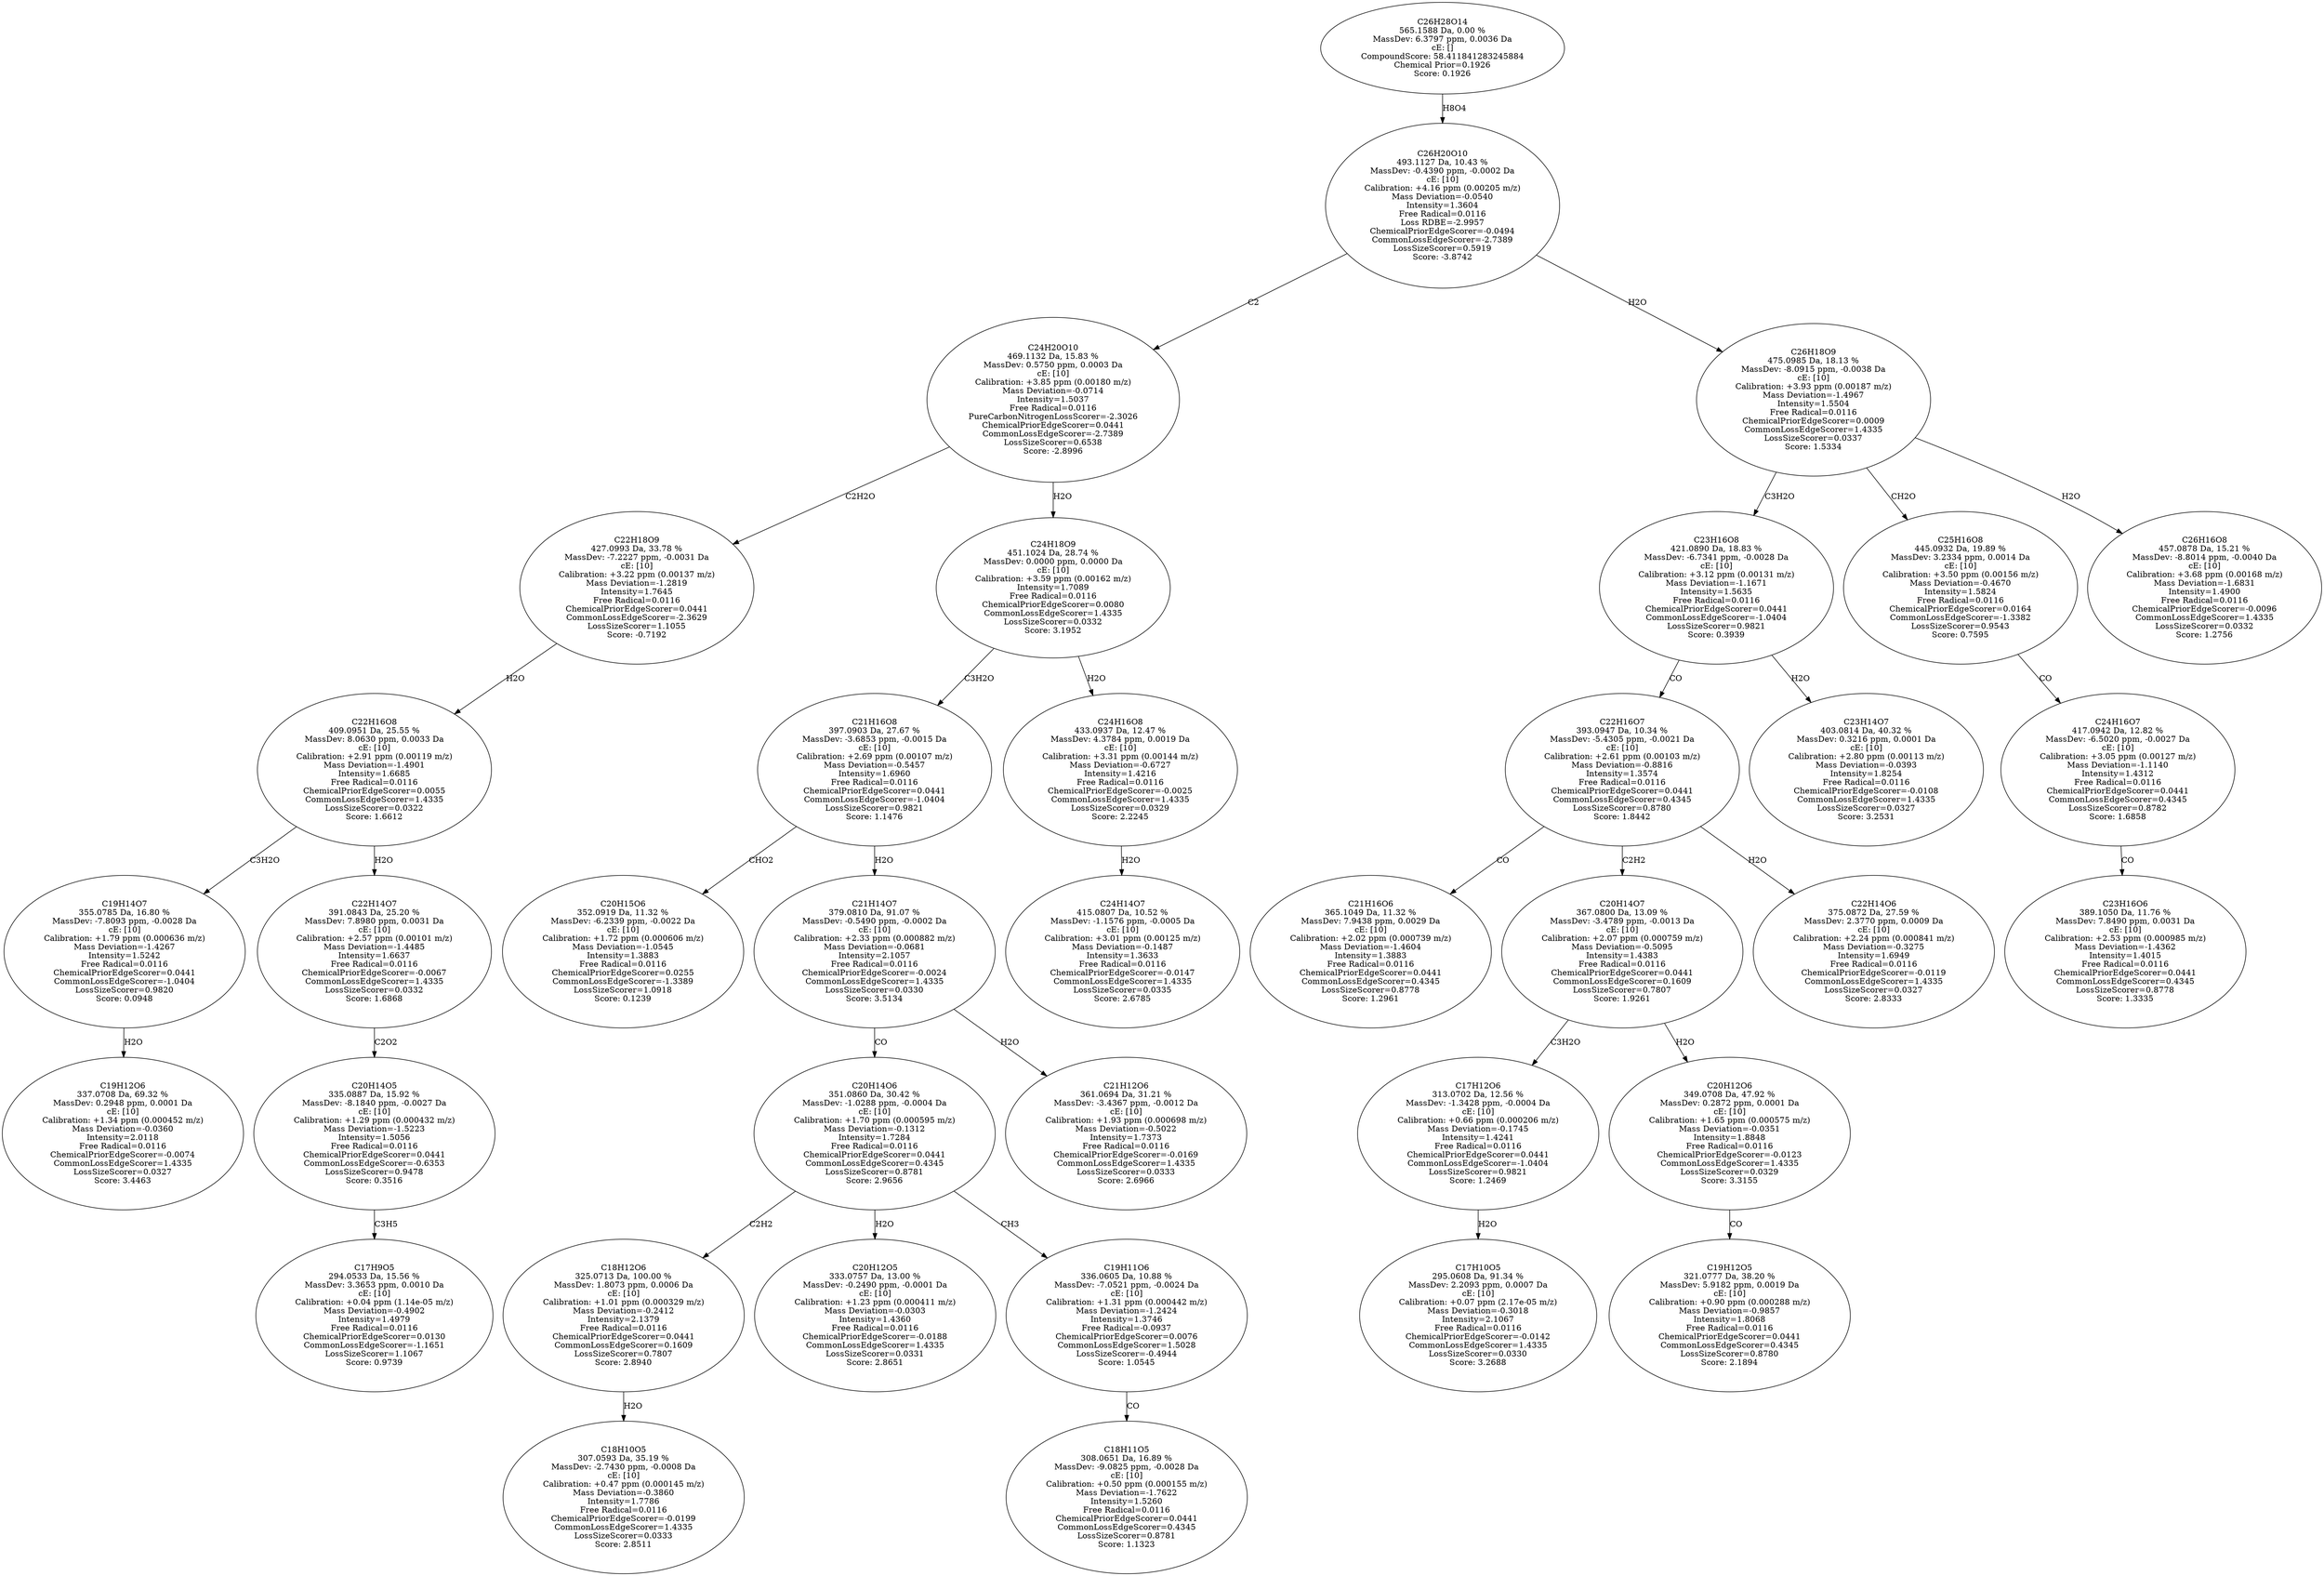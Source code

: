 strict digraph {
v1 [label="C19H12O6\n337.0708 Da, 69.32 %\nMassDev: 0.2948 ppm, 0.0001 Da\ncE: [10]\nCalibration: +1.34 ppm (0.000452 m/z)\nMass Deviation=-0.0360\nIntensity=2.0118\nFree Radical=0.0116\nChemicalPriorEdgeScorer=-0.0074\nCommonLossEdgeScorer=1.4335\nLossSizeScorer=0.0327\nScore: 3.4463"];
v2 [label="C19H14O7\n355.0785 Da, 16.80 %\nMassDev: -7.8093 ppm, -0.0028 Da\ncE: [10]\nCalibration: +1.79 ppm (0.000636 m/z)\nMass Deviation=-1.4267\nIntensity=1.5242\nFree Radical=0.0116\nChemicalPriorEdgeScorer=0.0441\nCommonLossEdgeScorer=-1.0404\nLossSizeScorer=0.9820\nScore: 0.0948"];
v3 [label="C17H9O5\n294.0533 Da, 15.56 %\nMassDev: 3.3653 ppm, 0.0010 Da\ncE: [10]\nCalibration: +0.04 ppm (1.14e-05 m/z)\nMass Deviation=-0.4902\nIntensity=1.4979\nFree Radical=0.0116\nChemicalPriorEdgeScorer=0.0130\nCommonLossEdgeScorer=-1.1651\nLossSizeScorer=1.1067\nScore: 0.9739"];
v4 [label="C20H14O5\n335.0887 Da, 15.92 %\nMassDev: -8.1840 ppm, -0.0027 Da\ncE: [10]\nCalibration: +1.29 ppm (0.000432 m/z)\nMass Deviation=-1.5223\nIntensity=1.5056\nFree Radical=0.0116\nChemicalPriorEdgeScorer=0.0441\nCommonLossEdgeScorer=-0.6353\nLossSizeScorer=0.9478\nScore: 0.3516"];
v5 [label="C22H14O7\n391.0843 Da, 25.20 %\nMassDev: 7.8980 ppm, 0.0031 Da\ncE: [10]\nCalibration: +2.57 ppm (0.00101 m/z)\nMass Deviation=-1.4485\nIntensity=1.6637\nFree Radical=0.0116\nChemicalPriorEdgeScorer=-0.0067\nCommonLossEdgeScorer=1.4335\nLossSizeScorer=0.0332\nScore: 1.6868"];
v6 [label="C22H16O8\n409.0951 Da, 25.55 %\nMassDev: 8.0630 ppm, 0.0033 Da\ncE: [10]\nCalibration: +2.91 ppm (0.00119 m/z)\nMass Deviation=-1.4901\nIntensity=1.6685\nFree Radical=0.0116\nChemicalPriorEdgeScorer=0.0055\nCommonLossEdgeScorer=1.4335\nLossSizeScorer=0.0322\nScore: 1.6612"];
v7 [label="C22H18O9\n427.0993 Da, 33.78 %\nMassDev: -7.2227 ppm, -0.0031 Da\ncE: [10]\nCalibration: +3.22 ppm (0.00137 m/z)\nMass Deviation=-1.2819\nIntensity=1.7645\nFree Radical=0.0116\nChemicalPriorEdgeScorer=0.0441\nCommonLossEdgeScorer=-2.3629\nLossSizeScorer=1.1055\nScore: -0.7192"];
v8 [label="C20H15O6\n352.0919 Da, 11.32 %\nMassDev: -6.2339 ppm, -0.0022 Da\ncE: [10]\nCalibration: +1.72 ppm (0.000606 m/z)\nMass Deviation=-1.0545\nIntensity=1.3883\nFree Radical=0.0116\nChemicalPriorEdgeScorer=0.0255\nCommonLossEdgeScorer=-1.3389\nLossSizeScorer=1.0918\nScore: 0.1239"];
v9 [label="C18H10O5\n307.0593 Da, 35.19 %\nMassDev: -2.7430 ppm, -0.0008 Da\ncE: [10]\nCalibration: +0.47 ppm (0.000145 m/z)\nMass Deviation=-0.3860\nIntensity=1.7786\nFree Radical=0.0116\nChemicalPriorEdgeScorer=-0.0199\nCommonLossEdgeScorer=1.4335\nLossSizeScorer=0.0333\nScore: 2.8511"];
v10 [label="C18H12O6\n325.0713 Da, 100.00 %\nMassDev: 1.8073 ppm, 0.0006 Da\ncE: [10]\nCalibration: +1.01 ppm (0.000329 m/z)\nMass Deviation=-0.2412\nIntensity=2.1379\nFree Radical=0.0116\nChemicalPriorEdgeScorer=0.0441\nCommonLossEdgeScorer=0.1609\nLossSizeScorer=0.7807\nScore: 2.8940"];
v11 [label="C20H12O5\n333.0757 Da, 13.00 %\nMassDev: -0.2490 ppm, -0.0001 Da\ncE: [10]\nCalibration: +1.23 ppm (0.000411 m/z)\nMass Deviation=-0.0303\nIntensity=1.4360\nFree Radical=0.0116\nChemicalPriorEdgeScorer=-0.0188\nCommonLossEdgeScorer=1.4335\nLossSizeScorer=0.0331\nScore: 2.8651"];
v12 [label="C18H11O5\n308.0651 Da, 16.89 %\nMassDev: -9.0825 ppm, -0.0028 Da\ncE: [10]\nCalibration: +0.50 ppm (0.000155 m/z)\nMass Deviation=-1.7622\nIntensity=1.5260\nFree Radical=0.0116\nChemicalPriorEdgeScorer=0.0441\nCommonLossEdgeScorer=0.4345\nLossSizeScorer=0.8781\nScore: 1.1323"];
v13 [label="C19H11O6\n336.0605 Da, 10.88 %\nMassDev: -7.0521 ppm, -0.0024 Da\ncE: [10]\nCalibration: +1.31 ppm (0.000442 m/z)\nMass Deviation=-1.2424\nIntensity=1.3746\nFree Radical=-0.0937\nChemicalPriorEdgeScorer=0.0076\nCommonLossEdgeScorer=1.5028\nLossSizeScorer=-0.4944\nScore: 1.0545"];
v14 [label="C20H14O6\n351.0860 Da, 30.42 %\nMassDev: -1.0288 ppm, -0.0004 Da\ncE: [10]\nCalibration: +1.70 ppm (0.000595 m/z)\nMass Deviation=-0.1312\nIntensity=1.7284\nFree Radical=0.0116\nChemicalPriorEdgeScorer=0.0441\nCommonLossEdgeScorer=0.4345\nLossSizeScorer=0.8781\nScore: 2.9656"];
v15 [label="C21H12O6\n361.0694 Da, 31.21 %\nMassDev: -3.4367 ppm, -0.0012 Da\ncE: [10]\nCalibration: +1.93 ppm (0.000698 m/z)\nMass Deviation=-0.5022\nIntensity=1.7373\nFree Radical=0.0116\nChemicalPriorEdgeScorer=-0.0169\nCommonLossEdgeScorer=1.4335\nLossSizeScorer=0.0333\nScore: 2.6966"];
v16 [label="C21H14O7\n379.0810 Da, 91.07 %\nMassDev: -0.5490 ppm, -0.0002 Da\ncE: [10]\nCalibration: +2.33 ppm (0.000882 m/z)\nMass Deviation=-0.0681\nIntensity=2.1057\nFree Radical=0.0116\nChemicalPriorEdgeScorer=-0.0024\nCommonLossEdgeScorer=1.4335\nLossSizeScorer=0.0330\nScore: 3.5134"];
v17 [label="C21H16O8\n397.0903 Da, 27.67 %\nMassDev: -3.6853 ppm, -0.0015 Da\ncE: [10]\nCalibration: +2.69 ppm (0.00107 m/z)\nMass Deviation=-0.5457\nIntensity=1.6960\nFree Radical=0.0116\nChemicalPriorEdgeScorer=0.0441\nCommonLossEdgeScorer=-1.0404\nLossSizeScorer=0.9821\nScore: 1.1476"];
v18 [label="C24H14O7\n415.0807 Da, 10.52 %\nMassDev: -1.1576 ppm, -0.0005 Da\ncE: [10]\nCalibration: +3.01 ppm (0.00125 m/z)\nMass Deviation=-0.1487\nIntensity=1.3633\nFree Radical=0.0116\nChemicalPriorEdgeScorer=-0.0147\nCommonLossEdgeScorer=1.4335\nLossSizeScorer=0.0335\nScore: 2.6785"];
v19 [label="C24H16O8\n433.0937 Da, 12.47 %\nMassDev: 4.3784 ppm, 0.0019 Da\ncE: [10]\nCalibration: +3.31 ppm (0.00144 m/z)\nMass Deviation=-0.6727\nIntensity=1.4216\nFree Radical=0.0116\nChemicalPriorEdgeScorer=-0.0025\nCommonLossEdgeScorer=1.4335\nLossSizeScorer=0.0329\nScore: 2.2245"];
v20 [label="C24H18O9\n451.1024 Da, 28.74 %\nMassDev: 0.0000 ppm, 0.0000 Da\ncE: [10]\nCalibration: +3.59 ppm (0.00162 m/z)\nIntensity=1.7089\nFree Radical=0.0116\nChemicalPriorEdgeScorer=0.0080\nCommonLossEdgeScorer=1.4335\nLossSizeScorer=0.0332\nScore: 3.1952"];
v21 [label="C24H20O10\n469.1132 Da, 15.83 %\nMassDev: 0.5750 ppm, 0.0003 Da\ncE: [10]\nCalibration: +3.85 ppm (0.00180 m/z)\nMass Deviation=-0.0714\nIntensity=1.5037\nFree Radical=0.0116\nPureCarbonNitrogenLossScorer=-2.3026\nChemicalPriorEdgeScorer=0.0441\nCommonLossEdgeScorer=-2.7389\nLossSizeScorer=0.6538\nScore: -2.8996"];
v22 [label="C21H16O6\n365.1049 Da, 11.32 %\nMassDev: 7.9438 ppm, 0.0029 Da\ncE: [10]\nCalibration: +2.02 ppm (0.000739 m/z)\nMass Deviation=-1.4604\nIntensity=1.3883\nFree Radical=0.0116\nChemicalPriorEdgeScorer=0.0441\nCommonLossEdgeScorer=0.4345\nLossSizeScorer=0.8778\nScore: 1.2961"];
v23 [label="C17H10O5\n295.0608 Da, 91.34 %\nMassDev: 2.2093 ppm, 0.0007 Da\ncE: [10]\nCalibration: +0.07 ppm (2.17e-05 m/z)\nMass Deviation=-0.3018\nIntensity=2.1067\nFree Radical=0.0116\nChemicalPriorEdgeScorer=-0.0142\nCommonLossEdgeScorer=1.4335\nLossSizeScorer=0.0330\nScore: 3.2688"];
v24 [label="C17H12O6\n313.0702 Da, 12.56 %\nMassDev: -1.3428 ppm, -0.0004 Da\ncE: [10]\nCalibration: +0.66 ppm (0.000206 m/z)\nMass Deviation=-0.1745\nIntensity=1.4241\nFree Radical=0.0116\nChemicalPriorEdgeScorer=0.0441\nCommonLossEdgeScorer=-1.0404\nLossSizeScorer=0.9821\nScore: 1.2469"];
v25 [label="C19H12O5\n321.0777 Da, 38.20 %\nMassDev: 5.9182 ppm, 0.0019 Da\ncE: [10]\nCalibration: +0.90 ppm (0.000288 m/z)\nMass Deviation=-0.9857\nIntensity=1.8068\nFree Radical=0.0116\nChemicalPriorEdgeScorer=0.0441\nCommonLossEdgeScorer=0.4345\nLossSizeScorer=0.8780\nScore: 2.1894"];
v26 [label="C20H12O6\n349.0708 Da, 47.92 %\nMassDev: 0.2872 ppm, 0.0001 Da\ncE: [10]\nCalibration: +1.65 ppm (0.000575 m/z)\nMass Deviation=-0.0351\nIntensity=1.8848\nFree Radical=0.0116\nChemicalPriorEdgeScorer=-0.0123\nCommonLossEdgeScorer=1.4335\nLossSizeScorer=0.0329\nScore: 3.3155"];
v27 [label="C20H14O7\n367.0800 Da, 13.09 %\nMassDev: -3.4789 ppm, -0.0013 Da\ncE: [10]\nCalibration: +2.07 ppm (0.000759 m/z)\nMass Deviation=-0.5095\nIntensity=1.4383\nFree Radical=0.0116\nChemicalPriorEdgeScorer=0.0441\nCommonLossEdgeScorer=0.1609\nLossSizeScorer=0.7807\nScore: 1.9261"];
v28 [label="C22H14O6\n375.0872 Da, 27.59 %\nMassDev: 2.3770 ppm, 0.0009 Da\ncE: [10]\nCalibration: +2.24 ppm (0.000841 m/z)\nMass Deviation=-0.3275\nIntensity=1.6949\nFree Radical=0.0116\nChemicalPriorEdgeScorer=-0.0119\nCommonLossEdgeScorer=1.4335\nLossSizeScorer=0.0327\nScore: 2.8333"];
v29 [label="C22H16O7\n393.0947 Da, 10.34 %\nMassDev: -5.4305 ppm, -0.0021 Da\ncE: [10]\nCalibration: +2.61 ppm (0.00103 m/z)\nMass Deviation=-0.8816\nIntensity=1.3574\nFree Radical=0.0116\nChemicalPriorEdgeScorer=0.0441\nCommonLossEdgeScorer=0.4345\nLossSizeScorer=0.8780\nScore: 1.8442"];
v30 [label="C23H14O7\n403.0814 Da, 40.32 %\nMassDev: 0.3216 ppm, 0.0001 Da\ncE: [10]\nCalibration: +2.80 ppm (0.00113 m/z)\nMass Deviation=-0.0393\nIntensity=1.8254\nFree Radical=0.0116\nChemicalPriorEdgeScorer=-0.0108\nCommonLossEdgeScorer=1.4335\nLossSizeScorer=0.0327\nScore: 3.2531"];
v31 [label="C23H16O8\n421.0890 Da, 18.83 %\nMassDev: -6.7341 ppm, -0.0028 Da\ncE: [10]\nCalibration: +3.12 ppm (0.00131 m/z)\nMass Deviation=-1.1671\nIntensity=1.5635\nFree Radical=0.0116\nChemicalPriorEdgeScorer=0.0441\nCommonLossEdgeScorer=-1.0404\nLossSizeScorer=0.9821\nScore: 0.3939"];
v32 [label="C23H16O6\n389.1050 Da, 11.76 %\nMassDev: 7.8490 ppm, 0.0031 Da\ncE: [10]\nCalibration: +2.53 ppm (0.000985 m/z)\nMass Deviation=-1.4362\nIntensity=1.4015\nFree Radical=0.0116\nChemicalPriorEdgeScorer=0.0441\nCommonLossEdgeScorer=0.4345\nLossSizeScorer=0.8778\nScore: 1.3335"];
v33 [label="C24H16O7\n417.0942 Da, 12.82 %\nMassDev: -6.5020 ppm, -0.0027 Da\ncE: [10]\nCalibration: +3.05 ppm (0.00127 m/z)\nMass Deviation=-1.1140\nIntensity=1.4312\nFree Radical=0.0116\nChemicalPriorEdgeScorer=0.0441\nCommonLossEdgeScorer=0.4345\nLossSizeScorer=0.8782\nScore: 1.6858"];
v34 [label="C25H16O8\n445.0932 Da, 19.89 %\nMassDev: 3.2334 ppm, 0.0014 Da\ncE: [10]\nCalibration: +3.50 ppm (0.00156 m/z)\nMass Deviation=-0.4670\nIntensity=1.5824\nFree Radical=0.0116\nChemicalPriorEdgeScorer=0.0164\nCommonLossEdgeScorer=-1.3382\nLossSizeScorer=0.9543\nScore: 0.7595"];
v35 [label="C26H16O8\n457.0878 Da, 15.21 %\nMassDev: -8.8014 ppm, -0.0040 Da\ncE: [10]\nCalibration: +3.68 ppm (0.00168 m/z)\nMass Deviation=-1.6831\nIntensity=1.4900\nFree Radical=0.0116\nChemicalPriorEdgeScorer=-0.0096\nCommonLossEdgeScorer=1.4335\nLossSizeScorer=0.0332\nScore: 1.2756"];
v36 [label="C26H18O9\n475.0985 Da, 18.13 %\nMassDev: -8.0915 ppm, -0.0038 Da\ncE: [10]\nCalibration: +3.93 ppm (0.00187 m/z)\nMass Deviation=-1.4967\nIntensity=1.5504\nFree Radical=0.0116\nChemicalPriorEdgeScorer=0.0009\nCommonLossEdgeScorer=1.4335\nLossSizeScorer=0.0337\nScore: 1.5334"];
v37 [label="C26H20O10\n493.1127 Da, 10.43 %\nMassDev: -0.4390 ppm, -0.0002 Da\ncE: [10]\nCalibration: +4.16 ppm (0.00205 m/z)\nMass Deviation=-0.0540\nIntensity=1.3604\nFree Radical=0.0116\nLoss RDBE=-2.9957\nChemicalPriorEdgeScorer=-0.0494\nCommonLossEdgeScorer=-2.7389\nLossSizeScorer=0.5919\nScore: -3.8742"];
v38 [label="C26H28O14\n565.1588 Da, 0.00 %\nMassDev: 6.3797 ppm, 0.0036 Da\ncE: []\nCompoundScore: 58.411841283245884\nChemical Prior=0.1926\nScore: 0.1926"];
v2 -> v1 [label="H2O"];
v6 -> v2 [label="C3H2O"];
v4 -> v3 [label="C3H5"];
v5 -> v4 [label="C2O2"];
v6 -> v5 [label="H2O"];
v7 -> v6 [label="H2O"];
v21 -> v7 [label="C2H2O"];
v17 -> v8 [label="CHO2"];
v10 -> v9 [label="H2O"];
v14 -> v10 [label="C2H2"];
v14 -> v11 [label="H2O"];
v13 -> v12 [label="CO"];
v14 -> v13 [label="CH3"];
v16 -> v14 [label="CO"];
v16 -> v15 [label="H2O"];
v17 -> v16 [label="H2O"];
v20 -> v17 [label="C3H2O"];
v19 -> v18 [label="H2O"];
v20 -> v19 [label="H2O"];
v21 -> v20 [label="H2O"];
v37 -> v21 [label="C2"];
v29 -> v22 [label="CO"];
v24 -> v23 [label="H2O"];
v27 -> v24 [label="C3H2O"];
v26 -> v25 [label="CO"];
v27 -> v26 [label="H2O"];
v29 -> v27 [label="C2H2"];
v29 -> v28 [label="H2O"];
v31 -> v29 [label="CO"];
v31 -> v30 [label="H2O"];
v36 -> v31 [label="C3H2O"];
v33 -> v32 [label="CO"];
v34 -> v33 [label="CO"];
v36 -> v34 [label="CH2O"];
v36 -> v35 [label="H2O"];
v37 -> v36 [label="H2O"];
v38 -> v37 [label="H8O4"];
}